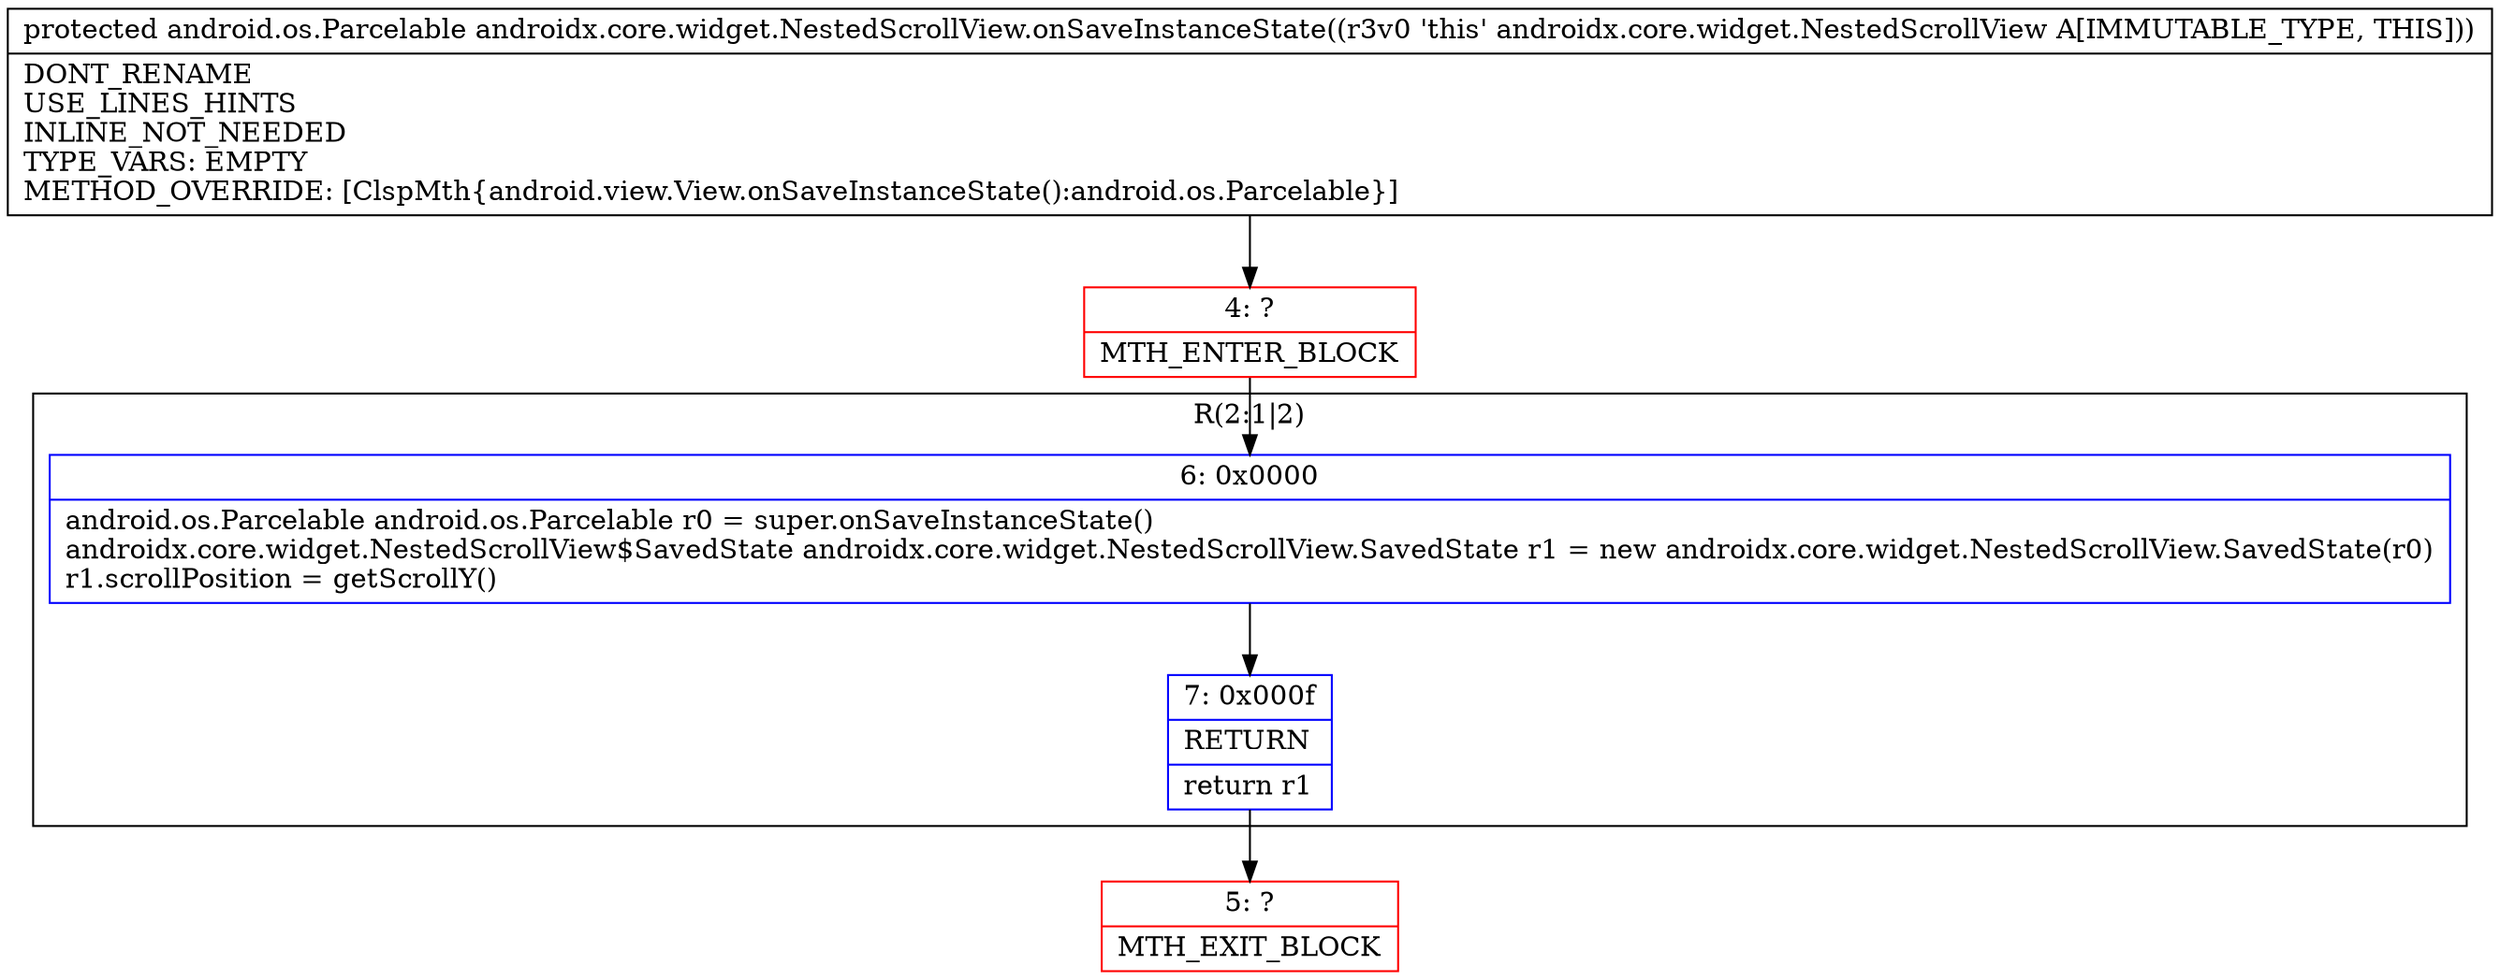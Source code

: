 digraph "CFG forandroidx.core.widget.NestedScrollView.onSaveInstanceState()Landroid\/os\/Parcelable;" {
subgraph cluster_Region_2063936304 {
label = "R(2:1|2)";
node [shape=record,color=blue];
Node_6 [shape=record,label="{6\:\ 0x0000|android.os.Parcelable android.os.Parcelable r0 = super.onSaveInstanceState()\landroidx.core.widget.NestedScrollView$SavedState androidx.core.widget.NestedScrollView.SavedState r1 = new androidx.core.widget.NestedScrollView.SavedState(r0)\lr1.scrollPosition = getScrollY()\l}"];
Node_7 [shape=record,label="{7\:\ 0x000f|RETURN\l|return r1\l}"];
}
Node_4 [shape=record,color=red,label="{4\:\ ?|MTH_ENTER_BLOCK\l}"];
Node_5 [shape=record,color=red,label="{5\:\ ?|MTH_EXIT_BLOCK\l}"];
MethodNode[shape=record,label="{protected android.os.Parcelable androidx.core.widget.NestedScrollView.onSaveInstanceState((r3v0 'this' androidx.core.widget.NestedScrollView A[IMMUTABLE_TYPE, THIS]))  | DONT_RENAME\lUSE_LINES_HINTS\lINLINE_NOT_NEEDED\lTYPE_VARS: EMPTY\lMETHOD_OVERRIDE: [ClspMth\{android.view.View.onSaveInstanceState():android.os.Parcelable\}]\l}"];
MethodNode -> Node_4;Node_6 -> Node_7;
Node_7 -> Node_5;
Node_4 -> Node_6;
}


